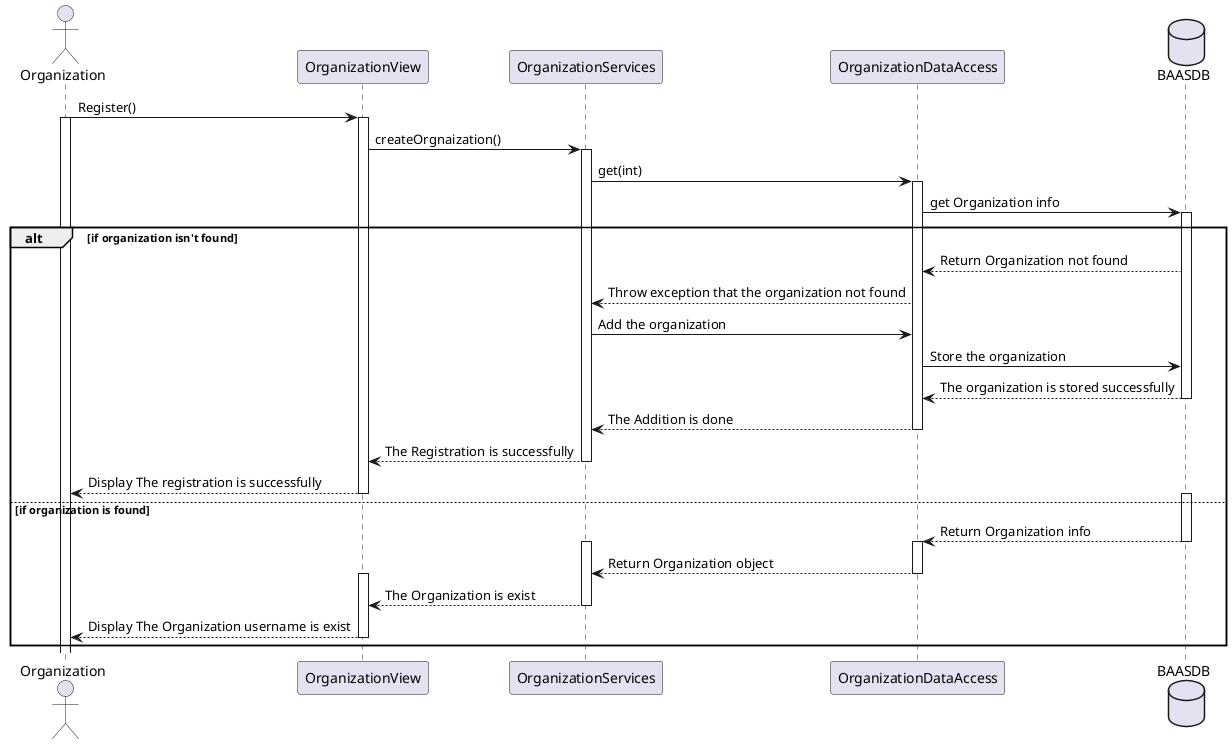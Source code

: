 @startuml   
  actor Organization  as Organization
  participant OrganizationView as OrganizationView
  participant OrganizationServices as OrganizationServices
  participant OrganizationDataAccess as OrganizationDataAccess
  database BAASDB as BaasDB
  Organization -> OrganizationView : Register()
  activate Organization
  activate OrganizationView
  OrganizationView -> OrganizationServices : createOrgnaization()
  activate OrganizationServices
  OrganizationServices -> OrganizationDataAccess : get(int)
  activate OrganizationDataAccess
  OrganizationDataAccess -> BaasDB : get Organization info
  activate BaasDB

  alt  if organization isn't found  
    BaasDB --> OrganizationDataAccess : Return Organization not found 
    OrganizationDataAccess --> OrganizationServices : Throw exception that the organization not found
    OrganizationServices -> OrganizationDataAccess : Add the organization
    OrganizationDataAccess -> BaasDB : Store the organization
    BaasDB --> OrganizationDataAccess : The organization is stored successfully
    deactivate BaasDB  
    OrganizationDataAccess --> OrganizationServices : The Addition is done 
    deactivate OrganizationDataAccess
    OrganizationServices --> OrganizationView: The Registration is successfully
    deactivate OrganizationServices
    OrganizationView --> Organization : Display The registration is successfully
    deactivate OrganizationView
  else if organization is found
    activate BaasDB
    BaasDB --> OrganizationDataAccess : Return Organization info 
    deactivate BaasDB
    activate OrganizationDataAccess
    activate OrganizationServices
    OrganizationDataAccess --> OrganizationServices : Return Organization object
    deactivate OrganizationDataAccess
    activate OrganizationView
    OrganizationServices --> OrganizationView: The Organization is exist
    deactivate OrganizationServices
    OrganizationView --> Organization : Display The Organization username is exist
    deactivate OrganizationView
  end
@enduml